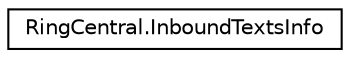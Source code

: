 digraph "Graphical Class Hierarchy"
{
 // LATEX_PDF_SIZE
  edge [fontname="Helvetica",fontsize="10",labelfontname="Helvetica",labelfontsize="10"];
  node [fontname="Helvetica",fontsize="10",shape=record];
  rankdir="LR";
  Node0 [label="RingCentral.InboundTextsInfo",height=0.2,width=0.4,color="black", fillcolor="white", style="filled",URL="$classRingCentral_1_1InboundTextsInfo.html",tooltip=" "];
}
